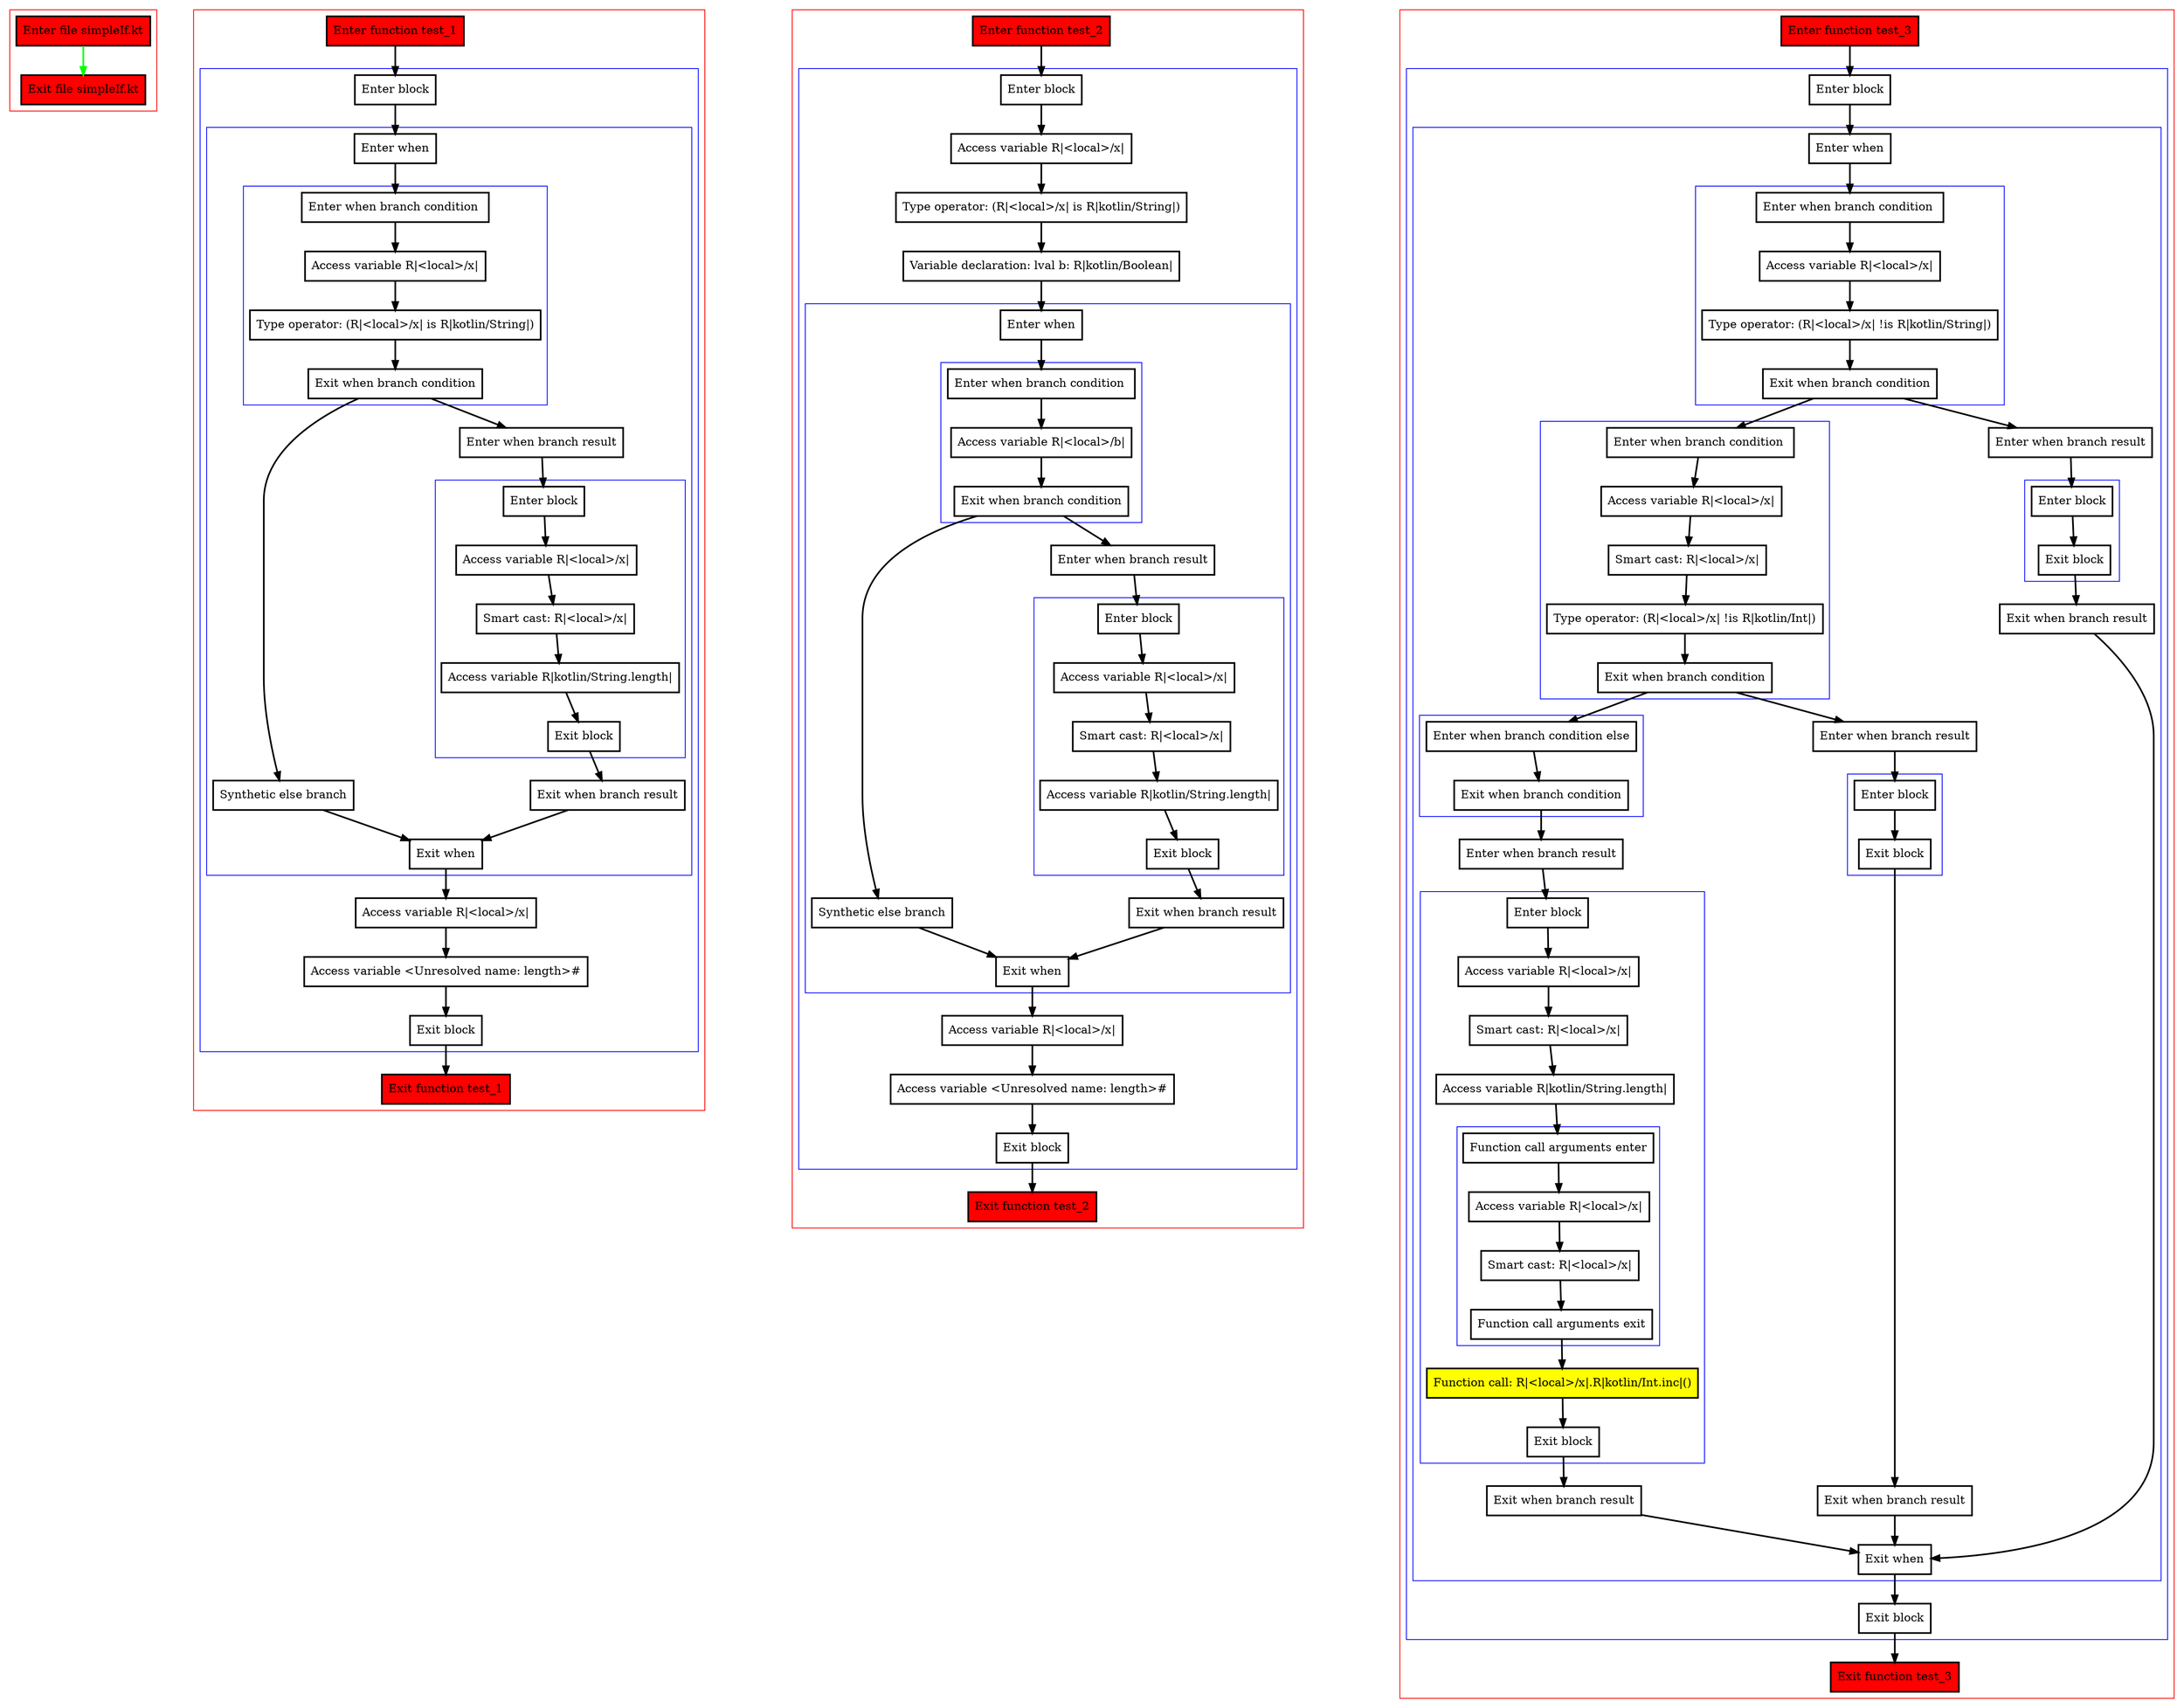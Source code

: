 digraph simpleIf_kt {
    graph [nodesep=3]
    node [shape=box penwidth=2]
    edge [penwidth=2]

    subgraph cluster_0 {
        color=red
        0 [label="Enter file simpleIf.kt" style="filled" fillcolor=red];
        1 [label="Exit file simpleIf.kt" style="filled" fillcolor=red];
    }
    0 -> {1} [color=green];

    subgraph cluster_1 {
        color=red
        2 [label="Enter function test_1" style="filled" fillcolor=red];
        subgraph cluster_2 {
            color=blue
            3 [label="Enter block"];
            subgraph cluster_3 {
                color=blue
                4 [label="Enter when"];
                subgraph cluster_4 {
                    color=blue
                    5 [label="Enter when branch condition "];
                    6 [label="Access variable R|<local>/x|"];
                    7 [label="Type operator: (R|<local>/x| is R|kotlin/String|)"];
                    8 [label="Exit when branch condition"];
                }
                9 [label="Synthetic else branch"];
                10 [label="Enter when branch result"];
                subgraph cluster_5 {
                    color=blue
                    11 [label="Enter block"];
                    12 [label="Access variable R|<local>/x|"];
                    13 [label="Smart cast: R|<local>/x|"];
                    14 [label="Access variable R|kotlin/String.length|"];
                    15 [label="Exit block"];
                }
                16 [label="Exit when branch result"];
                17 [label="Exit when"];
            }
            18 [label="Access variable R|<local>/x|"];
            19 [label="Access variable <Unresolved name: length>#"];
            20 [label="Exit block"];
        }
        21 [label="Exit function test_1" style="filled" fillcolor=red];
    }
    2 -> {3};
    3 -> {4};
    4 -> {5};
    5 -> {6};
    6 -> {7};
    7 -> {8};
    8 -> {9 10};
    9 -> {17};
    10 -> {11};
    11 -> {12};
    12 -> {13};
    13 -> {14};
    14 -> {15};
    15 -> {16};
    16 -> {17};
    17 -> {18};
    18 -> {19};
    19 -> {20};
    20 -> {21};

    subgraph cluster_6 {
        color=red
        22 [label="Enter function test_2" style="filled" fillcolor=red];
        subgraph cluster_7 {
            color=blue
            23 [label="Enter block"];
            24 [label="Access variable R|<local>/x|"];
            25 [label="Type operator: (R|<local>/x| is R|kotlin/String|)"];
            26 [label="Variable declaration: lval b: R|kotlin/Boolean|"];
            subgraph cluster_8 {
                color=blue
                27 [label="Enter when"];
                subgraph cluster_9 {
                    color=blue
                    28 [label="Enter when branch condition "];
                    29 [label="Access variable R|<local>/b|"];
                    30 [label="Exit when branch condition"];
                }
                31 [label="Synthetic else branch"];
                32 [label="Enter when branch result"];
                subgraph cluster_10 {
                    color=blue
                    33 [label="Enter block"];
                    34 [label="Access variable R|<local>/x|"];
                    35 [label="Smart cast: R|<local>/x|"];
                    36 [label="Access variable R|kotlin/String.length|"];
                    37 [label="Exit block"];
                }
                38 [label="Exit when branch result"];
                39 [label="Exit when"];
            }
            40 [label="Access variable R|<local>/x|"];
            41 [label="Access variable <Unresolved name: length>#"];
            42 [label="Exit block"];
        }
        43 [label="Exit function test_2" style="filled" fillcolor=red];
    }
    22 -> {23};
    23 -> {24};
    24 -> {25};
    25 -> {26};
    26 -> {27};
    27 -> {28};
    28 -> {29};
    29 -> {30};
    30 -> {31 32};
    31 -> {39};
    32 -> {33};
    33 -> {34};
    34 -> {35};
    35 -> {36};
    36 -> {37};
    37 -> {38};
    38 -> {39};
    39 -> {40};
    40 -> {41};
    41 -> {42};
    42 -> {43};

    subgraph cluster_11 {
        color=red
        44 [label="Enter function test_3" style="filled" fillcolor=red];
        subgraph cluster_12 {
            color=blue
            45 [label="Enter block"];
            subgraph cluster_13 {
                color=blue
                46 [label="Enter when"];
                subgraph cluster_14 {
                    color=blue
                    47 [label="Enter when branch condition "];
                    48 [label="Access variable R|<local>/x|"];
                    49 [label="Type operator: (R|<local>/x| !is R|kotlin/String|)"];
                    50 [label="Exit when branch condition"];
                }
                subgraph cluster_15 {
                    color=blue
                    51 [label="Enter when branch condition "];
                    52 [label="Access variable R|<local>/x|"];
                    53 [label="Smart cast: R|<local>/x|"];
                    54 [label="Type operator: (R|<local>/x| !is R|kotlin/Int|)"];
                    55 [label="Exit when branch condition"];
                }
                subgraph cluster_16 {
                    color=blue
                    56 [label="Enter when branch condition else"];
                    57 [label="Exit when branch condition"];
                }
                58 [label="Enter when branch result"];
                subgraph cluster_17 {
                    color=blue
                    59 [label="Enter block"];
                    60 [label="Access variable R|<local>/x|"];
                    61 [label="Smart cast: R|<local>/x|"];
                    62 [label="Access variable R|kotlin/String.length|"];
                    subgraph cluster_18 {
                        color=blue
                        63 [label="Function call arguments enter"];
                        64 [label="Access variable R|<local>/x|"];
                        65 [label="Smart cast: R|<local>/x|"];
                        66 [label="Function call arguments exit"];
                    }
                    67 [label="Function call: R|<local>/x|.R|kotlin/Int.inc|()" style="filled" fillcolor=yellow];
                    68 [label="Exit block"];
                }
                69 [label="Exit when branch result"];
                70 [label="Enter when branch result"];
                subgraph cluster_19 {
                    color=blue
                    71 [label="Enter block"];
                    72 [label="Exit block"];
                }
                73 [label="Exit when branch result"];
                74 [label="Enter when branch result"];
                subgraph cluster_20 {
                    color=blue
                    75 [label="Enter block"];
                    76 [label="Exit block"];
                }
                77 [label="Exit when branch result"];
                78 [label="Exit when"];
            }
            79 [label="Exit block"];
        }
        80 [label="Exit function test_3" style="filled" fillcolor=red];
    }
    44 -> {45};
    45 -> {46};
    46 -> {47};
    47 -> {48};
    48 -> {49};
    49 -> {50};
    50 -> {51 74};
    51 -> {52};
    52 -> {53};
    53 -> {54};
    54 -> {55};
    55 -> {56 70};
    56 -> {57};
    57 -> {58};
    58 -> {59};
    59 -> {60};
    60 -> {61};
    61 -> {62};
    62 -> {63};
    63 -> {64};
    64 -> {65};
    65 -> {66};
    66 -> {67};
    67 -> {68};
    68 -> {69};
    69 -> {78};
    70 -> {71};
    71 -> {72};
    72 -> {73};
    73 -> {78};
    74 -> {75};
    75 -> {76};
    76 -> {77};
    77 -> {78};
    78 -> {79};
    79 -> {80};

}

